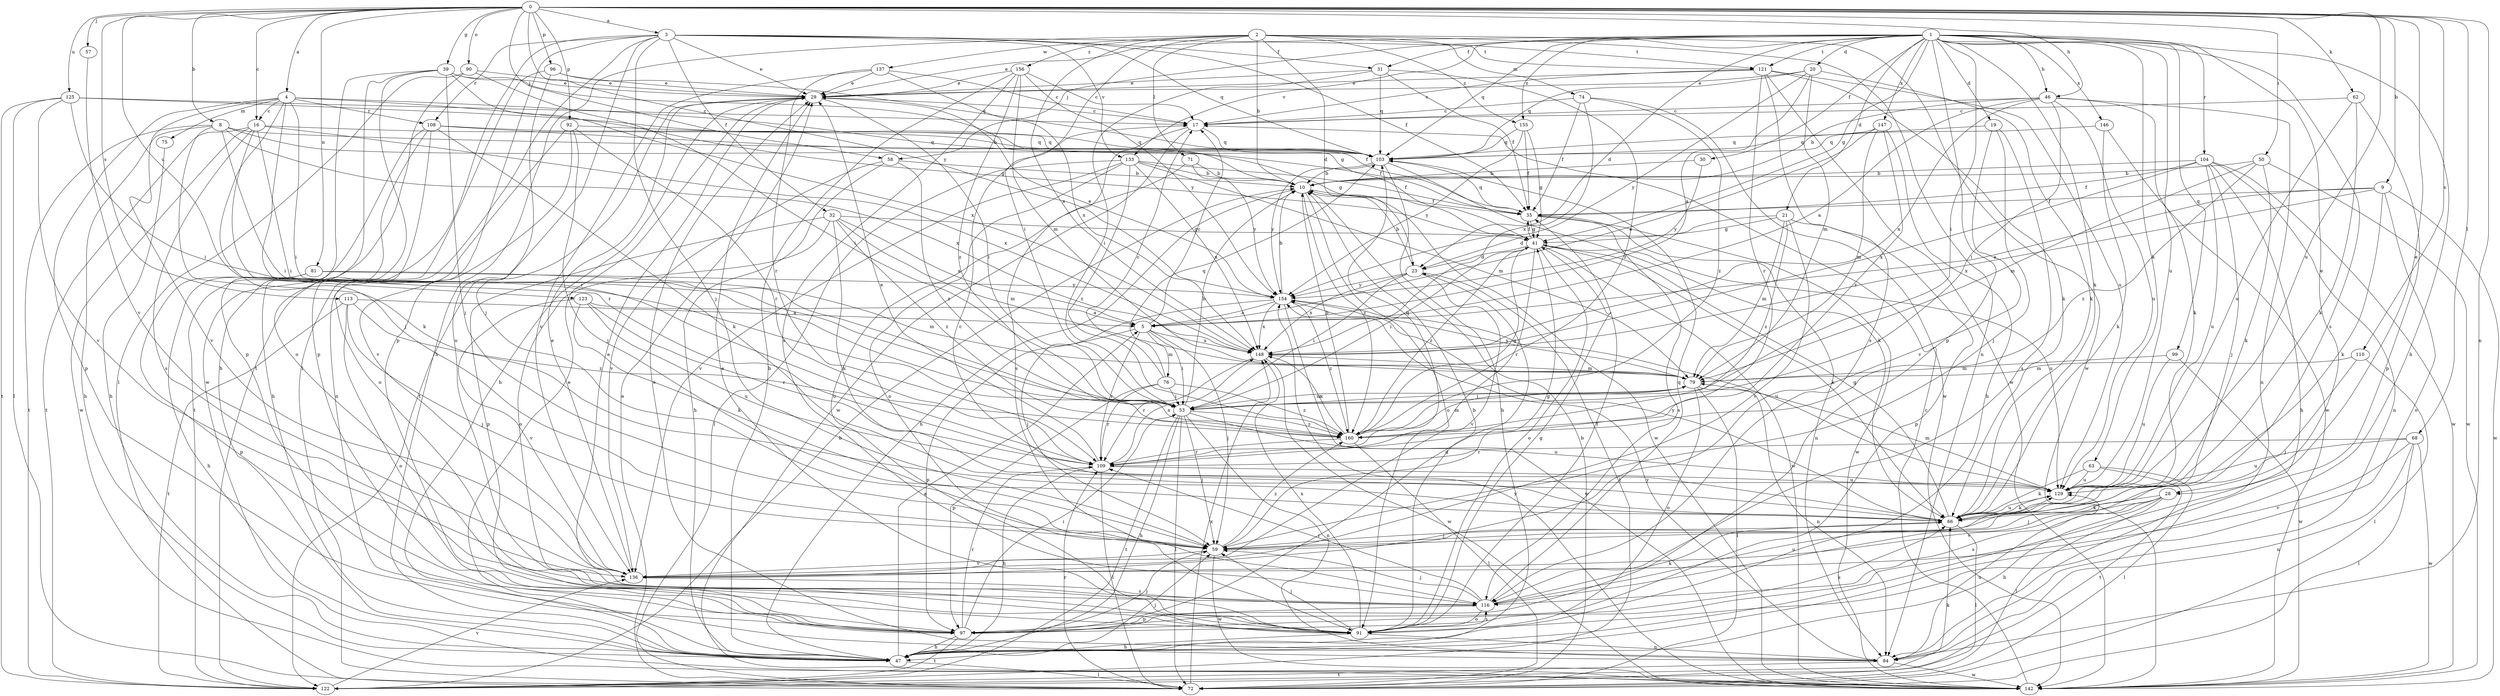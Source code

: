strict digraph  {
0;
1;
2;
3;
4;
5;
8;
9;
10;
16;
17;
19;
20;
21;
23;
28;
29;
30;
31;
32;
35;
39;
41;
46;
47;
50;
53;
57;
58;
59;
62;
63;
66;
68;
71;
72;
74;
75;
76;
79;
81;
84;
90;
91;
92;
96;
97;
99;
103;
104;
108;
109;
110;
113;
116;
121;
122;
123;
125;
129;
133;
136;
137;
142;
146;
147;
148;
154;
155;
156;
160;
0 -> 3  [label=a];
0 -> 4  [label=a];
0 -> 8  [label=b];
0 -> 9  [label=b];
0 -> 16  [label=c];
0 -> 28  [label=e];
0 -> 39  [label=g];
0 -> 46  [label=h];
0 -> 50  [label=i];
0 -> 57  [label=j];
0 -> 58  [label=j];
0 -> 62  [label=k];
0 -> 68  [label=l];
0 -> 81  [label=n];
0 -> 84  [label=n];
0 -> 90  [label=o];
0 -> 92  [label=p];
0 -> 96  [label=p];
0 -> 110  [label=s];
0 -> 113  [label=s];
0 -> 123  [label=u];
0 -> 125  [label=u];
0 -> 129  [label=u];
0 -> 154  [label=y];
1 -> 19  [label=d];
1 -> 20  [label=d];
1 -> 21  [label=d];
1 -> 23  [label=d];
1 -> 28  [label=e];
1 -> 29  [label=e];
1 -> 30  [label=f];
1 -> 31  [label=f];
1 -> 41  [label=g];
1 -> 46  [label=h];
1 -> 47  [label=h];
1 -> 53  [label=i];
1 -> 58  [label=j];
1 -> 63  [label=k];
1 -> 66  [label=k];
1 -> 97  [label=p];
1 -> 99  [label=q];
1 -> 103  [label=q];
1 -> 104  [label=r];
1 -> 116  [label=s];
1 -> 121  [label=t];
1 -> 129  [label=u];
1 -> 133  [label=v];
1 -> 146  [label=x];
1 -> 147  [label=x];
1 -> 155  [label=z];
2 -> 10  [label=b];
2 -> 23  [label=d];
2 -> 47  [label=h];
2 -> 53  [label=i];
2 -> 71  [label=l];
2 -> 74  [label=m];
2 -> 84  [label=n];
2 -> 121  [label=t];
2 -> 137  [label=w];
2 -> 142  [label=w];
2 -> 148  [label=x];
2 -> 155  [label=z];
2 -> 156  [label=z];
3 -> 29  [label=e];
3 -> 31  [label=f];
3 -> 32  [label=f];
3 -> 35  [label=f];
3 -> 59  [label=j];
3 -> 72  [label=l];
3 -> 91  [label=o];
3 -> 97  [label=p];
3 -> 103  [label=q];
3 -> 108  [label=r];
3 -> 121  [label=t];
3 -> 122  [label=t];
3 -> 133  [label=v];
4 -> 10  [label=b];
4 -> 16  [label=c];
4 -> 41  [label=g];
4 -> 53  [label=i];
4 -> 59  [label=j];
4 -> 75  [label=m];
4 -> 97  [label=p];
4 -> 108  [label=r];
4 -> 109  [label=r];
4 -> 136  [label=v];
5 -> 17  [label=c];
5 -> 53  [label=i];
5 -> 59  [label=j];
5 -> 76  [label=m];
5 -> 97  [label=p];
5 -> 109  [label=r];
5 -> 148  [label=x];
8 -> 35  [label=f];
8 -> 47  [label=h];
8 -> 53  [label=i];
8 -> 66  [label=k];
8 -> 103  [label=q];
8 -> 122  [label=t];
8 -> 148  [label=x];
9 -> 5  [label=a];
9 -> 35  [label=f];
9 -> 66  [label=k];
9 -> 91  [label=o];
9 -> 142  [label=w];
9 -> 148  [label=x];
10 -> 35  [label=f];
10 -> 47  [label=h];
10 -> 91  [label=o];
10 -> 142  [label=w];
10 -> 160  [label=z];
16 -> 53  [label=i];
16 -> 103  [label=q];
16 -> 109  [label=r];
16 -> 116  [label=s];
16 -> 122  [label=t];
16 -> 142  [label=w];
16 -> 148  [label=x];
17 -> 103  [label=q];
17 -> 116  [label=s];
17 -> 142  [label=w];
19 -> 59  [label=j];
19 -> 103  [label=q];
19 -> 116  [label=s];
19 -> 136  [label=v];
20 -> 5  [label=a];
20 -> 29  [label=e];
20 -> 66  [label=k];
20 -> 79  [label=m];
20 -> 103  [label=q];
20 -> 154  [label=y];
21 -> 23  [label=d];
21 -> 41  [label=g];
21 -> 79  [label=m];
21 -> 97  [label=p];
21 -> 136  [label=v];
21 -> 160  [label=z];
23 -> 10  [label=b];
23 -> 53  [label=i];
23 -> 122  [label=t];
23 -> 136  [label=v];
23 -> 148  [label=x];
23 -> 154  [label=y];
28 -> 47  [label=h];
28 -> 59  [label=j];
28 -> 66  [label=k];
28 -> 72  [label=l];
28 -> 116  [label=s];
28 -> 136  [label=v];
29 -> 17  [label=c];
29 -> 47  [label=h];
29 -> 53  [label=i];
29 -> 122  [label=t];
30 -> 10  [label=b];
30 -> 154  [label=y];
31 -> 29  [label=e];
31 -> 35  [label=f];
31 -> 53  [label=i];
31 -> 103  [label=q];
31 -> 160  [label=z];
32 -> 5  [label=a];
32 -> 41  [label=g];
32 -> 66  [label=k];
32 -> 79  [label=m];
32 -> 91  [label=o];
32 -> 97  [label=p];
32 -> 160  [label=z];
35 -> 41  [label=g];
35 -> 84  [label=n];
35 -> 103  [label=q];
35 -> 116  [label=s];
35 -> 142  [label=w];
39 -> 29  [label=e];
39 -> 41  [label=g];
39 -> 47  [label=h];
39 -> 59  [label=j];
39 -> 91  [label=o];
39 -> 97  [label=p];
39 -> 148  [label=x];
41 -> 23  [label=d];
41 -> 35  [label=f];
41 -> 53  [label=i];
41 -> 66  [label=k];
41 -> 91  [label=o];
41 -> 109  [label=r];
41 -> 129  [label=u];
41 -> 142  [label=w];
41 -> 160  [label=z];
46 -> 5  [label=a];
46 -> 10  [label=b];
46 -> 17  [label=c];
46 -> 53  [label=i];
46 -> 66  [label=k];
46 -> 84  [label=n];
46 -> 129  [label=u];
46 -> 148  [label=x];
47 -> 5  [label=a];
47 -> 29  [label=e];
47 -> 59  [label=j];
47 -> 72  [label=l];
50 -> 10  [label=b];
50 -> 66  [label=k];
50 -> 79  [label=m];
50 -> 142  [label=w];
50 -> 160  [label=z];
53 -> 10  [label=b];
53 -> 47  [label=h];
53 -> 59  [label=j];
53 -> 72  [label=l];
53 -> 79  [label=m];
53 -> 84  [label=n];
53 -> 122  [label=t];
53 -> 129  [label=u];
53 -> 160  [label=z];
57 -> 136  [label=v];
58 -> 10  [label=b];
58 -> 47  [label=h];
58 -> 136  [label=v];
58 -> 160  [label=z];
59 -> 41  [label=g];
59 -> 136  [label=v];
59 -> 142  [label=w];
59 -> 160  [label=z];
62 -> 17  [label=c];
62 -> 66  [label=k];
62 -> 97  [label=p];
62 -> 129  [label=u];
63 -> 66  [label=k];
63 -> 72  [label=l];
63 -> 122  [label=t];
63 -> 129  [label=u];
66 -> 17  [label=c];
66 -> 41  [label=g];
66 -> 59  [label=j];
66 -> 72  [label=l];
66 -> 129  [label=u];
66 -> 154  [label=y];
68 -> 72  [label=l];
68 -> 84  [label=n];
68 -> 109  [label=r];
68 -> 129  [label=u];
68 -> 136  [label=v];
68 -> 142  [label=w];
71 -> 10  [label=b];
71 -> 91  [label=o];
71 -> 154  [label=y];
72 -> 10  [label=b];
72 -> 29  [label=e];
72 -> 109  [label=r];
72 -> 148  [label=x];
74 -> 17  [label=c];
74 -> 35  [label=f];
74 -> 142  [label=w];
74 -> 148  [label=x];
74 -> 160  [label=z];
75 -> 47  [label=h];
76 -> 17  [label=c];
76 -> 53  [label=i];
76 -> 97  [label=p];
76 -> 103  [label=q];
76 -> 109  [label=r];
76 -> 160  [label=z];
79 -> 53  [label=i];
79 -> 72  [label=l];
79 -> 84  [label=n];
79 -> 91  [label=o];
79 -> 154  [label=y];
81 -> 47  [label=h];
81 -> 79  [label=m];
81 -> 97  [label=p];
81 -> 154  [label=y];
84 -> 29  [label=e];
84 -> 122  [label=t];
84 -> 129  [label=u];
84 -> 142  [label=w];
84 -> 154  [label=y];
90 -> 29  [label=e];
90 -> 53  [label=i];
90 -> 72  [label=l];
90 -> 142  [label=w];
91 -> 10  [label=b];
91 -> 29  [label=e];
91 -> 35  [label=f];
91 -> 41  [label=g];
91 -> 47  [label=h];
91 -> 59  [label=j];
91 -> 84  [label=n];
91 -> 116  [label=s];
91 -> 148  [label=x];
92 -> 59  [label=j];
92 -> 84  [label=n];
92 -> 103  [label=q];
92 -> 109  [label=r];
92 -> 136  [label=v];
96 -> 29  [label=e];
96 -> 59  [label=j];
96 -> 97  [label=p];
96 -> 103  [label=q];
97 -> 23  [label=d];
97 -> 47  [label=h];
97 -> 53  [label=i];
97 -> 59  [label=j];
97 -> 66  [label=k];
97 -> 109  [label=r];
97 -> 122  [label=t];
99 -> 79  [label=m];
99 -> 129  [label=u];
99 -> 142  [label=w];
103 -> 10  [label=b];
103 -> 47  [label=h];
103 -> 66  [label=k];
103 -> 154  [label=y];
104 -> 10  [label=b];
104 -> 35  [label=f];
104 -> 47  [label=h];
104 -> 59  [label=j];
104 -> 84  [label=n];
104 -> 129  [label=u];
104 -> 142  [label=w];
104 -> 148  [label=x];
108 -> 41  [label=g];
108 -> 47  [label=h];
108 -> 66  [label=k];
108 -> 91  [label=o];
108 -> 103  [label=q];
108 -> 122  [label=t];
109 -> 29  [label=e];
109 -> 47  [label=h];
109 -> 72  [label=l];
109 -> 103  [label=q];
109 -> 129  [label=u];
109 -> 148  [label=x];
110 -> 59  [label=j];
110 -> 72  [label=l];
110 -> 79  [label=m];
113 -> 5  [label=a];
113 -> 59  [label=j];
113 -> 91  [label=o];
113 -> 122  [label=t];
113 -> 160  [label=z];
116 -> 29  [label=e];
116 -> 59  [label=j];
116 -> 66  [label=k];
116 -> 91  [label=o];
116 -> 97  [label=p];
116 -> 103  [label=q];
116 -> 109  [label=r];
116 -> 129  [label=u];
121 -> 17  [label=c];
121 -> 29  [label=e];
121 -> 66  [label=k];
121 -> 109  [label=r];
121 -> 116  [label=s];
121 -> 129  [label=u];
121 -> 142  [label=w];
122 -> 10  [label=b];
122 -> 66  [label=k];
122 -> 136  [label=v];
123 -> 5  [label=a];
123 -> 66  [label=k];
123 -> 109  [label=r];
123 -> 129  [label=u];
123 -> 136  [label=v];
125 -> 17  [label=c];
125 -> 35  [label=f];
125 -> 53  [label=i];
125 -> 72  [label=l];
125 -> 122  [label=t];
125 -> 136  [label=v];
129 -> 66  [label=k];
129 -> 79  [label=m];
133 -> 10  [label=b];
133 -> 35  [label=f];
133 -> 72  [label=l];
133 -> 79  [label=m];
133 -> 91  [label=o];
133 -> 136  [label=v];
133 -> 148  [label=x];
133 -> 160  [label=z];
136 -> 29  [label=e];
136 -> 116  [label=s];
137 -> 17  [label=c];
137 -> 29  [label=e];
137 -> 109  [label=r];
137 -> 136  [label=v];
137 -> 148  [label=x];
142 -> 17  [label=c];
142 -> 154  [label=y];
146 -> 66  [label=k];
146 -> 103  [label=q];
146 -> 142  [label=w];
147 -> 5  [label=a];
147 -> 47  [label=h];
147 -> 79  [label=m];
147 -> 103  [label=q];
147 -> 160  [label=z];
148 -> 79  [label=m];
148 -> 109  [label=r];
148 -> 142  [label=w];
154 -> 5  [label=a];
154 -> 10  [label=b];
154 -> 29  [label=e];
154 -> 59  [label=j];
154 -> 129  [label=u];
154 -> 142  [label=w];
154 -> 148  [label=x];
154 -> 160  [label=z];
155 -> 35  [label=f];
155 -> 41  [label=g];
155 -> 103  [label=q];
155 -> 154  [label=y];
156 -> 17  [label=c];
156 -> 29  [label=e];
156 -> 47  [label=h];
156 -> 79  [label=m];
156 -> 116  [label=s];
156 -> 154  [label=y];
156 -> 160  [label=z];
160 -> 10  [label=b];
160 -> 41  [label=g];
160 -> 72  [label=l];
160 -> 79  [label=m];
160 -> 109  [label=r];
160 -> 148  [label=x];
}
